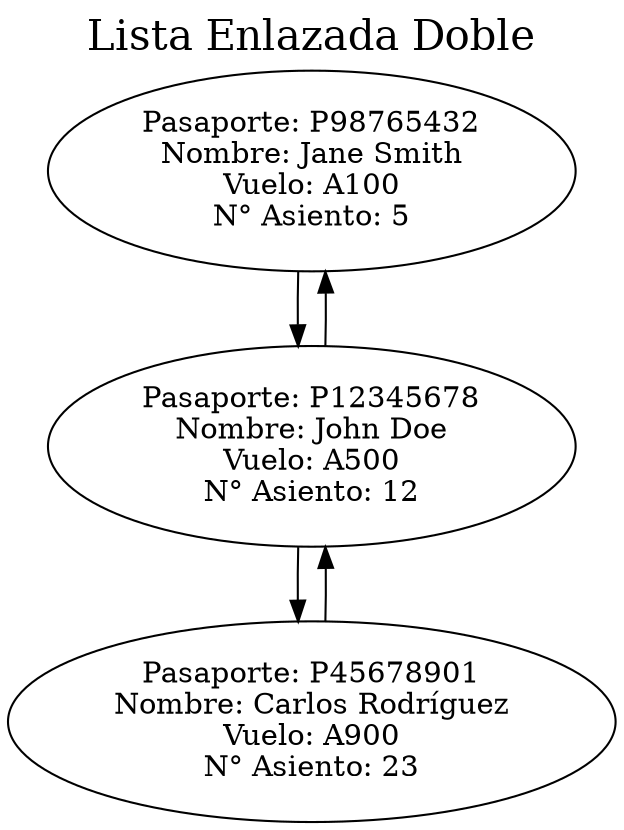 digraph G { randir = LR;
label = "Lista Enlazada Doble";
labelloc = "t";
fontsize = 20;
"Pasaporte: P98765432
Nombre: Jane Smith
Vuelo: A100
N° Asiento: 5"->"Pasaporte: P12345678
Nombre: John Doe
Vuelo: A500
N° Asiento: 12"->"Pasaporte: P45678901
Nombre: Carlos Rodríguez
Vuelo: A900
N° Asiento: 23""Pasaporte: P45678901
Nombre: Carlos Rodríguez
Vuelo: A900
N° Asiento: 23"->"Pasaporte: P12345678
Nombre: John Doe
Vuelo: A500
N° Asiento: 12"->"Pasaporte: P98765432
Nombre: Jane Smith
Vuelo: A100
N° Asiento: 5" ; }